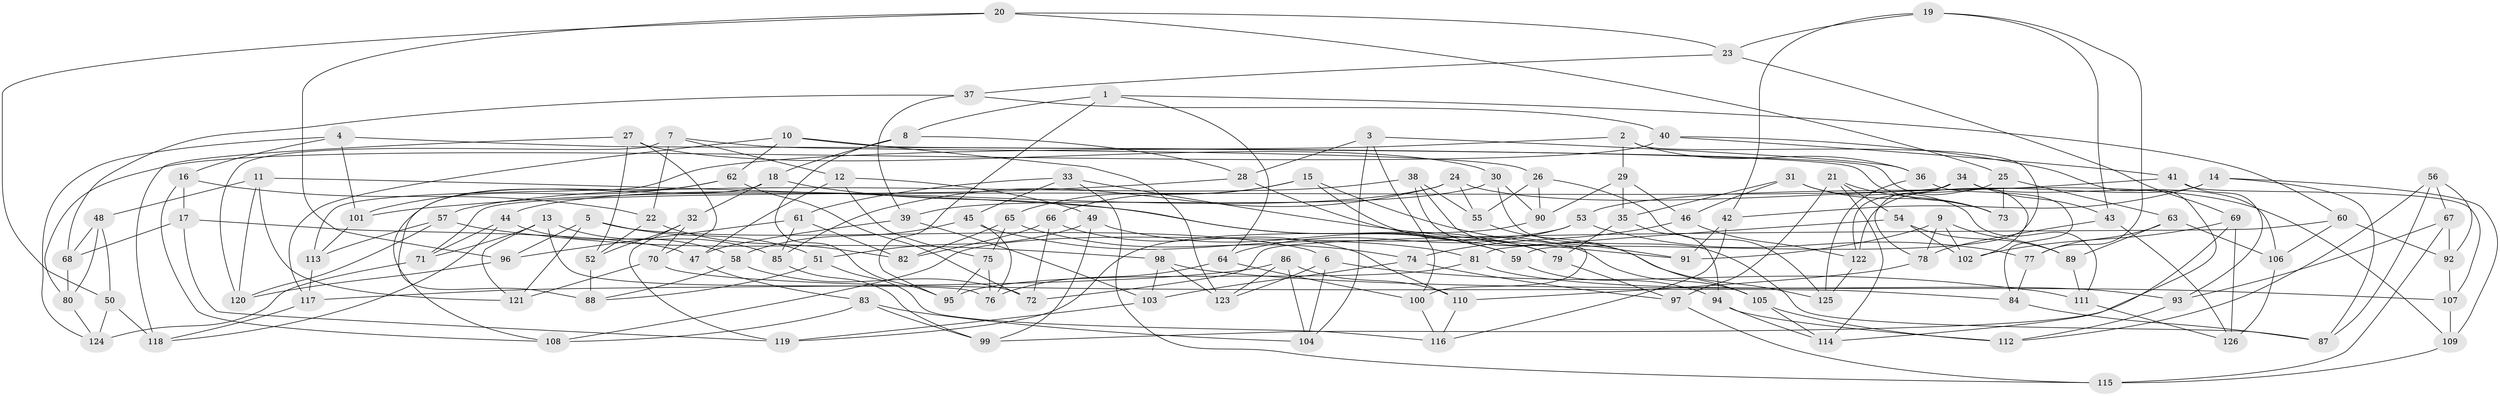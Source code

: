 // coarse degree distribution, {4: 0.38461538461538464, 6: 0.5384615384615384, 5: 0.0641025641025641, 3: 0.01282051282051282}
// Generated by graph-tools (version 1.1) at 2025/52/02/27/25 19:52:28]
// undirected, 126 vertices, 252 edges
graph export_dot {
graph [start="1"]
  node [color=gray90,style=filled];
  1;
  2;
  3;
  4;
  5;
  6;
  7;
  8;
  9;
  10;
  11;
  12;
  13;
  14;
  15;
  16;
  17;
  18;
  19;
  20;
  21;
  22;
  23;
  24;
  25;
  26;
  27;
  28;
  29;
  30;
  31;
  32;
  33;
  34;
  35;
  36;
  37;
  38;
  39;
  40;
  41;
  42;
  43;
  44;
  45;
  46;
  47;
  48;
  49;
  50;
  51;
  52;
  53;
  54;
  55;
  56;
  57;
  58;
  59;
  60;
  61;
  62;
  63;
  64;
  65;
  66;
  67;
  68;
  69;
  70;
  71;
  72;
  73;
  74;
  75;
  76;
  77;
  78;
  79;
  80;
  81;
  82;
  83;
  84;
  85;
  86;
  87;
  88;
  89;
  90;
  91;
  92;
  93;
  94;
  95;
  96;
  97;
  98;
  99;
  100;
  101;
  102;
  103;
  104;
  105;
  106;
  107;
  108;
  109;
  110;
  111;
  112;
  113;
  114;
  115;
  116;
  117;
  118;
  119;
  120;
  121;
  122;
  123;
  124;
  125;
  126;
  1 -- 64;
  1 -- 8;
  1 -- 60;
  1 -- 95;
  2 -- 36;
  2 -- 29;
  2 -- 113;
  2 -- 59;
  3 -- 104;
  3 -- 36;
  3 -- 100;
  3 -- 28;
  4 -- 124;
  4 -- 73;
  4 -- 16;
  4 -- 101;
  5 -- 121;
  5 -- 96;
  5 -- 6;
  5 -- 51;
  6 -- 123;
  6 -- 104;
  6 -- 111;
  7 -- 22;
  7 -- 26;
  7 -- 12;
  7 -- 120;
  8 -- 28;
  8 -- 95;
  8 -- 18;
  9 -- 102;
  9 -- 89;
  9 -- 91;
  9 -- 78;
  10 -- 123;
  10 -- 102;
  10 -- 117;
  10 -- 62;
  11 -- 120;
  11 -- 121;
  11 -- 79;
  11 -- 48;
  12 -- 47;
  12 -- 49;
  12 -- 75;
  13 -- 121;
  13 -- 76;
  13 -- 85;
  13 -- 71;
  14 -- 42;
  14 -- 87;
  14 -- 122;
  14 -- 109;
  15 -- 79;
  15 -- 66;
  15 -- 65;
  15 -- 91;
  16 -- 22;
  16 -- 17;
  16 -- 108;
  17 -- 47;
  17 -- 119;
  17 -- 68;
  18 -- 32;
  18 -- 59;
  18 -- 108;
  19 -- 23;
  19 -- 42;
  19 -- 77;
  19 -- 43;
  20 -- 96;
  20 -- 25;
  20 -- 50;
  20 -- 23;
  21 -- 73;
  21 -- 54;
  21 -- 114;
  21 -- 97;
  22 -- 82;
  22 -- 52;
  23 -- 37;
  23 -- 69;
  24 -- 44;
  24 -- 55;
  24 -- 85;
  24 -- 109;
  25 -- 122;
  25 -- 63;
  25 -- 73;
  26 -- 125;
  26 -- 90;
  26 -- 55;
  27 -- 70;
  27 -- 52;
  27 -- 30;
  27 -- 118;
  28 -- 105;
  28 -- 101;
  29 -- 35;
  29 -- 46;
  29 -- 90;
  30 -- 39;
  30 -- 90;
  30 -- 87;
  31 -- 111;
  31 -- 73;
  31 -- 46;
  31 -- 35;
  32 -- 70;
  32 -- 52;
  32 -- 119;
  33 -- 91;
  33 -- 115;
  33 -- 61;
  33 -- 45;
  34 -- 43;
  34 -- 71;
  34 -- 78;
  34 -- 106;
  35 -- 94;
  35 -- 79;
  36 -- 84;
  36 -- 125;
  37 -- 39;
  37 -- 68;
  37 -- 40;
  38 -- 125;
  38 -- 57;
  38 -- 100;
  38 -- 55;
  39 -- 47;
  39 -- 103;
  40 -- 80;
  40 -- 41;
  40 -- 114;
  41 -- 53;
  41 -- 107;
  41 -- 93;
  42 -- 91;
  42 -- 116;
  43 -- 78;
  43 -- 126;
  44 -- 118;
  44 -- 58;
  44 -- 71;
  45 -- 76;
  45 -- 58;
  45 -- 81;
  46 -- 122;
  46 -- 74;
  47 -- 83;
  48 -- 50;
  48 -- 80;
  48 -- 68;
  49 -- 99;
  49 -- 59;
  49 -- 51;
  50 -- 118;
  50 -- 124;
  51 -- 116;
  51 -- 88;
  52 -- 88;
  53 -- 64;
  53 -- 108;
  53 -- 77;
  54 -- 81;
  54 -- 89;
  54 -- 102;
  55 -- 105;
  56 -- 112;
  56 -- 92;
  56 -- 87;
  56 -- 67;
  57 -- 120;
  57 -- 98;
  57 -- 113;
  58 -- 88;
  58 -- 72;
  59 -- 94;
  60 -- 92;
  60 -- 72;
  60 -- 106;
  61 -- 85;
  61 -- 96;
  61 -- 82;
  62 -- 72;
  62 -- 88;
  62 -- 101;
  63 -- 77;
  63 -- 106;
  63 -- 89;
  64 -- 76;
  64 -- 100;
  65 -- 74;
  65 -- 82;
  65 -- 75;
  66 -- 72;
  66 -- 82;
  66 -- 110;
  67 -- 92;
  67 -- 93;
  67 -- 115;
  68 -- 80;
  69 -- 102;
  69 -- 126;
  69 -- 99;
  70 -- 121;
  70 -- 84;
  71 -- 124;
  74 -- 97;
  74 -- 103;
  75 -- 95;
  75 -- 76;
  77 -- 84;
  78 -- 110;
  79 -- 97;
  80 -- 124;
  81 -- 95;
  81 -- 93;
  83 -- 99;
  83 -- 104;
  83 -- 108;
  84 -- 87;
  85 -- 99;
  86 -- 117;
  86 -- 104;
  86 -- 110;
  86 -- 123;
  89 -- 111;
  90 -- 119;
  92 -- 107;
  93 -- 112;
  94 -- 112;
  94 -- 114;
  96 -- 120;
  97 -- 115;
  98 -- 123;
  98 -- 107;
  98 -- 103;
  100 -- 116;
  101 -- 113;
  103 -- 119;
  105 -- 112;
  105 -- 114;
  106 -- 126;
  107 -- 109;
  109 -- 115;
  110 -- 116;
  111 -- 126;
  113 -- 117;
  117 -- 118;
  122 -- 125;
}
